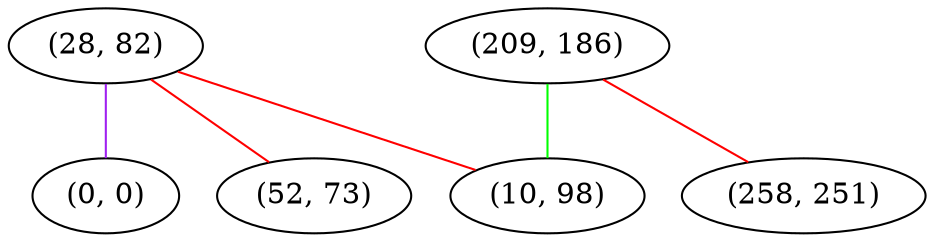 graph "" {
"(28, 82)";
"(0, 0)";
"(52, 73)";
"(209, 186)";
"(258, 251)";
"(10, 98)";
"(28, 82)" -- "(0, 0)"  [color=purple, key=0, weight=4];
"(28, 82)" -- "(52, 73)"  [color=red, key=0, weight=1];
"(28, 82)" -- "(10, 98)"  [color=red, key=0, weight=1];
"(209, 186)" -- "(258, 251)"  [color=red, key=0, weight=1];
"(209, 186)" -- "(10, 98)"  [color=green, key=0, weight=2];
}
